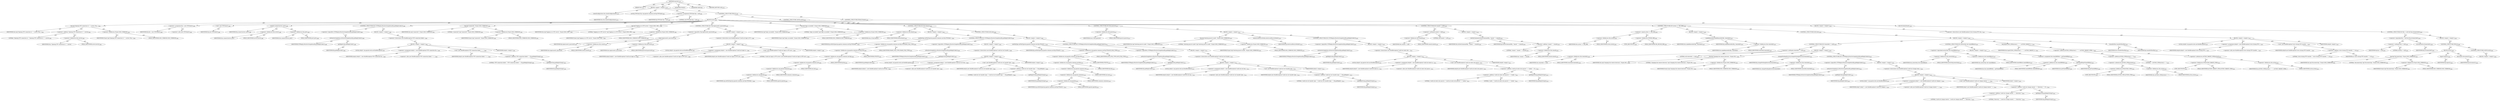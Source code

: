 digraph "execute" {  
"111669149768" [label = <(METHOD,execute)<SUB>1978</SUB>> ]
"115964117053" [label = <(PARAM,this)<SUB>1978</SUB>> ]
"25769804141" [label = <(BLOCK,&lt;empty&gt;,&lt;empty&gt;)<SUB>1978</SUB>> ]
"30064772573" [label = <(checkConfiguration,this.checkConfiguration())<SUB>1979</SUB>> ]
"68719476911" [label = <(IDENTIFIER,this,this.checkConfiguration())<SUB>1979</SUB>> ]
"94489280659" [label = <(LOCAL,FTPClient ftp: org.apache.commons.net.ftp.FTPClient)<SUB>1981</SUB>> ]
"30064772574" [label = <(&lt;operator&gt;.assignment,FTPClient ftp = null)<SUB>1981</SUB>> ]
"68719478009" [label = <(IDENTIFIER,ftp,FTPClient ftp = null)<SUB>1981</SUB>> ]
"90194313461" [label = <(LITERAL,null,FTPClient ftp = null)<SUB>1981</SUB>> ]
"47244640511" [label = <(CONTROL_STRUCTURE,TRY,try)<SUB>1983</SUB>> ]
"25769804142" [label = <(BLOCK,try,try)<SUB>1983</SUB>> ]
"30064772575" [label = <(log,log(&quot;Opening FTP connection to &quot; + server, Proj...)<SUB>1984</SUB>> ]
"68719476912" [label = <(IDENTIFIER,this,log(&quot;Opening FTP connection to &quot; + server, Proj...)<SUB>1984</SUB>> ]
"30064772576" [label = <(&lt;operator&gt;.addition,&quot;Opening FTP connection to &quot; + server)<SUB>1984</SUB>> ]
"90194313462" [label = <(LITERAL,&quot;Opening FTP connection to &quot;,&quot;Opening FTP connection to &quot; + server)<SUB>1984</SUB>> ]
"30064772577" [label = <(&lt;operator&gt;.fieldAccess,this.server)<SUB>1984</SUB>> ]
"68719478010" [label = <(IDENTIFIER,this,&quot;Opening FTP connection to &quot; + server)> ]
"55834575172" [label = <(FIELD_IDENTIFIER,server,server)<SUB>1984</SUB>> ]
"30064772578" [label = <(&lt;operator&gt;.fieldAccess,Project.MSG_VERBOSE)<SUB>1984</SUB>> ]
"68719478011" [label = <(IDENTIFIER,Project,log(&quot;Opening FTP connection to &quot; + server, Proj...)<SUB>1984</SUB>> ]
"55834575173" [label = <(FIELD_IDENTIFIER,MSG_VERBOSE,MSG_VERBOSE)<SUB>1984</SUB>> ]
"30064772579" [label = <(&lt;operator&gt;.assignment,ftp = new FTPClient())<SUB>1986</SUB>> ]
"68719478012" [label = <(IDENTIFIER,ftp,ftp = new FTPClient())<SUB>1986</SUB>> ]
"30064772580" [label = <(&lt;operator&gt;.alloc,new FTPClient())<SUB>1986</SUB>> ]
"30064772581" [label = <(&lt;init&gt;,new FTPClient())<SUB>1986</SUB>> ]
"68719478013" [label = <(IDENTIFIER,ftp,new FTPClient())<SUB>1986</SUB>> ]
"30064772582" [label = <(connect,connect(server, port))<SUB>1988</SUB>> ]
"68719478014" [label = <(IDENTIFIER,ftp,connect(server, port))<SUB>1988</SUB>> ]
"30064772583" [label = <(&lt;operator&gt;.fieldAccess,this.server)<SUB>1988</SUB>> ]
"68719478015" [label = <(IDENTIFIER,this,connect(server, port))> ]
"55834575174" [label = <(FIELD_IDENTIFIER,server,server)<SUB>1988</SUB>> ]
"30064772584" [label = <(&lt;operator&gt;.fieldAccess,this.port)<SUB>1988</SUB>> ]
"68719478016" [label = <(IDENTIFIER,this,connect(server, port))> ]
"55834575175" [label = <(FIELD_IDENTIFIER,port,port)<SUB>1988</SUB>> ]
"47244640512" [label = <(CONTROL_STRUCTURE,IF,if (!FTPReply.isPositiveCompletion(ftp.getReplyCode())))<SUB>1989</SUB>> ]
"30064772585" [label = <(&lt;operator&gt;.logicalNot,!FTPReply.isPositiveCompletion(ftp.getReplyCode()))<SUB>1989</SUB>> ]
"30064772586" [label = <(isPositiveCompletion,isPositiveCompletion(ftp.getReplyCode()))<SUB>1989</SUB>> ]
"68719478017" [label = <(IDENTIFIER,FTPReply,isPositiveCompletion(ftp.getReplyCode()))<SUB>1989</SUB>> ]
"30064772587" [label = <(getReplyCode,getReplyCode())<SUB>1989</SUB>> ]
"68719478018" [label = <(IDENTIFIER,ftp,getReplyCode())<SUB>1989</SUB>> ]
"25769804143" [label = <(BLOCK,&lt;empty&gt;,&lt;empty&gt;)<SUB>1989</SUB>> ]
"30064772588" [label = <(&lt;operator&gt;.throw,throw new BuildException(&quot;FTP connection failed...)<SUB>1990</SUB>> ]
"25769804144" [label = <(BLOCK,&lt;empty&gt;,&lt;empty&gt;)<SUB>1990</SUB>> ]
"94489280660" [label = <(LOCAL,$obj42: org.apache.tools.ant.BuildException)<SUB>1990</SUB>> ]
"30064772589" [label = <(&lt;operator&gt;.assignment,$obj42 = new BuildException(&quot;FTP connection fai...)<SUB>1990</SUB>> ]
"68719478019" [label = <(IDENTIFIER,$obj42,$obj42 = new BuildException(&quot;FTP connection fai...)<SUB>1990</SUB>> ]
"30064772590" [label = <(&lt;operator&gt;.alloc,new BuildException(&quot;FTP connection failed: &quot; + ...)<SUB>1990</SUB>> ]
"30064772591" [label = <(&lt;init&gt;,new BuildException(&quot;FTP connection failed: &quot; + ...)<SUB>1990</SUB>> ]
"68719478020" [label = <(IDENTIFIER,$obj42,new BuildException(&quot;FTP connection failed: &quot; + ...)<SUB>1990</SUB>> ]
"30064772592" [label = <(&lt;operator&gt;.addition,&quot;FTP connection failed: &quot; + ftp.getReplyString())<SUB>1990</SUB>> ]
"90194313463" [label = <(LITERAL,&quot;FTP connection failed: &quot;,&quot;FTP connection failed: &quot; + ftp.getReplyString())<SUB>1990</SUB>> ]
"30064772593" [label = <(getReplyString,getReplyString())<SUB>1991</SUB>> ]
"68719478021" [label = <(IDENTIFIER,ftp,getReplyString())<SUB>1991</SUB>> ]
"68719478022" [label = <(IDENTIFIER,$obj42,&lt;empty&gt;)<SUB>1990</SUB>> ]
"30064772594" [label = <(log,log(&quot;connected&quot;, Project.MSG_VERBOSE))<SUB>1994</SUB>> ]
"68719476913" [label = <(IDENTIFIER,this,log(&quot;connected&quot;, Project.MSG_VERBOSE))<SUB>1994</SUB>> ]
"90194313464" [label = <(LITERAL,&quot;connected&quot;,log(&quot;connected&quot;, Project.MSG_VERBOSE))<SUB>1994</SUB>> ]
"30064772595" [label = <(&lt;operator&gt;.fieldAccess,Project.MSG_VERBOSE)<SUB>1994</SUB>> ]
"68719478023" [label = <(IDENTIFIER,Project,log(&quot;connected&quot;, Project.MSG_VERBOSE))<SUB>1994</SUB>> ]
"55834575176" [label = <(FIELD_IDENTIFIER,MSG_VERBOSE,MSG_VERBOSE)<SUB>1994</SUB>> ]
"30064772596" [label = <(log,log(&quot;logging in to FTP server&quot;, Project.MSG_VER...)<SUB>1995</SUB>> ]
"68719476914" [label = <(IDENTIFIER,this,log(&quot;logging in to FTP server&quot;, Project.MSG_VER...)<SUB>1995</SUB>> ]
"90194313465" [label = <(LITERAL,&quot;logging in to FTP server&quot;,log(&quot;logging in to FTP server&quot;, Project.MSG_VER...)<SUB>1995</SUB>> ]
"30064772597" [label = <(&lt;operator&gt;.fieldAccess,Project.MSG_VERBOSE)<SUB>1995</SUB>> ]
"68719478024" [label = <(IDENTIFIER,Project,log(&quot;logging in to FTP server&quot;, Project.MSG_VER...)<SUB>1995</SUB>> ]
"55834575177" [label = <(FIELD_IDENTIFIER,MSG_VERBOSE,MSG_VERBOSE)<SUB>1995</SUB>> ]
"47244640513" [label = <(CONTROL_STRUCTURE,IF,if (!ftp.login(userid, password)))<SUB>1997</SUB>> ]
"30064772598" [label = <(&lt;operator&gt;.logicalNot,!ftp.login(userid, password))<SUB>1997</SUB>> ]
"30064772599" [label = <(login,login(userid, password))<SUB>1997</SUB>> ]
"68719478025" [label = <(IDENTIFIER,ftp,login(userid, password))<SUB>1997</SUB>> ]
"30064772600" [label = <(&lt;operator&gt;.fieldAccess,this.userid)<SUB>1997</SUB>> ]
"68719478026" [label = <(IDENTIFIER,this,login(userid, password))> ]
"55834575178" [label = <(FIELD_IDENTIFIER,userid,userid)<SUB>1997</SUB>> ]
"30064772601" [label = <(&lt;operator&gt;.fieldAccess,this.password)<SUB>1997</SUB>> ]
"68719478027" [label = <(IDENTIFIER,this,login(userid, password))> ]
"55834575179" [label = <(FIELD_IDENTIFIER,password,password)<SUB>1997</SUB>> ]
"25769804145" [label = <(BLOCK,&lt;empty&gt;,&lt;empty&gt;)<SUB>1997</SUB>> ]
"30064772602" [label = <(&lt;operator&gt;.throw,throw new BuildException(&quot;Could not login to FT...)<SUB>1998</SUB>> ]
"25769804146" [label = <(BLOCK,&lt;empty&gt;,&lt;empty&gt;)<SUB>1998</SUB>> ]
"94489280661" [label = <(LOCAL,$obj43: org.apache.tools.ant.BuildException)<SUB>1998</SUB>> ]
"30064772603" [label = <(&lt;operator&gt;.assignment,$obj43 = new BuildException(&quot;Could not login to...)<SUB>1998</SUB>> ]
"68719478028" [label = <(IDENTIFIER,$obj43,$obj43 = new BuildException(&quot;Could not login to...)<SUB>1998</SUB>> ]
"30064772604" [label = <(&lt;operator&gt;.alloc,new BuildException(&quot;Could not login to FTP serv...)<SUB>1998</SUB>> ]
"30064772605" [label = <(&lt;init&gt;,new BuildException(&quot;Could not login to FTP serv...)<SUB>1998</SUB>> ]
"68719478029" [label = <(IDENTIFIER,$obj43,new BuildException(&quot;Could not login to FTP serv...)<SUB>1998</SUB>> ]
"90194313466" [label = <(LITERAL,&quot;Could not login to FTP server&quot;,new BuildException(&quot;Could not login to FTP serv...)<SUB>1998</SUB>> ]
"68719478030" [label = <(IDENTIFIER,$obj43,&lt;empty&gt;)<SUB>1998</SUB>> ]
"30064772606" [label = <(log,log(&quot;login succeeded&quot;, Project.MSG_VERBOSE))<SUB>2001</SUB>> ]
"68719476915" [label = <(IDENTIFIER,this,log(&quot;login succeeded&quot;, Project.MSG_VERBOSE))<SUB>2001</SUB>> ]
"90194313467" [label = <(LITERAL,&quot;login succeeded&quot;,log(&quot;login succeeded&quot;, Project.MSG_VERBOSE))<SUB>2001</SUB>> ]
"30064772607" [label = <(&lt;operator&gt;.fieldAccess,Project.MSG_VERBOSE)<SUB>2001</SUB>> ]
"68719478031" [label = <(IDENTIFIER,Project,log(&quot;login succeeded&quot;, Project.MSG_VERBOSE))<SUB>2001</SUB>> ]
"55834575180" [label = <(FIELD_IDENTIFIER,MSG_VERBOSE,MSG_VERBOSE)<SUB>2001</SUB>> ]
"47244640514" [label = <(CONTROL_STRUCTURE,IF,if (this.binary))<SUB>2003</SUB>> ]
"30064772608" [label = <(&lt;operator&gt;.fieldAccess,this.binary)<SUB>2003</SUB>> ]
"68719478032" [label = <(IDENTIFIER,this,if (this.binary))> ]
"55834575181" [label = <(FIELD_IDENTIFIER,binary,binary)<SUB>2003</SUB>> ]
"25769804147" [label = <(BLOCK,&lt;empty&gt;,&lt;empty&gt;)<SUB>2003</SUB>> ]
"30064772609" [label = <(setFileType,setFileType(org.apache.commons.net.ftp.FTP.IMAG...)<SUB>2004</SUB>> ]
"68719478033" [label = <(IDENTIFIER,ftp,setFileType(org.apache.commons.net.ftp.FTP.IMAG...)<SUB>2004</SUB>> ]
"30064772610" [label = <(&lt;operator&gt;.fieldAccess,org.apache.commons.net.ftp.FTP.IMAGE_FILE_TYPE)<SUB>2004</SUB>> ]
"30064772611" [label = <(&lt;operator&gt;.fieldAccess,org.apache.commons.net.ftp.FTP)<SUB>2004</SUB>> ]
"30064772612" [label = <(&lt;operator&gt;.fieldAccess,org.apache.commons.net.ftp)<SUB>2004</SUB>> ]
"30064772613" [label = <(&lt;operator&gt;.fieldAccess,org.apache.commons.net)<SUB>2004</SUB>> ]
"30064772614" [label = <(&lt;operator&gt;.fieldAccess,org.apache.commons)<SUB>2004</SUB>> ]
"30064772615" [label = <(&lt;operator&gt;.fieldAccess,org.apache)<SUB>2004</SUB>> ]
"68719478034" [label = <(IDENTIFIER,org,setFileType(org.apache.commons.net.ftp.FTP.IMAG...)<SUB>2004</SUB>> ]
"55834575182" [label = <(FIELD_IDENTIFIER,apache,apache)<SUB>2004</SUB>> ]
"55834575183" [label = <(FIELD_IDENTIFIER,commons,commons)<SUB>2004</SUB>> ]
"55834575184" [label = <(FIELD_IDENTIFIER,net,net)<SUB>2004</SUB>> ]
"55834575185" [label = <(FIELD_IDENTIFIER,ftp,ftp)<SUB>2004</SUB>> ]
"55834575186" [label = <(FIELD_IDENTIFIER,FTP,FTP)<SUB>2004</SUB>> ]
"55834575187" [label = <(FIELD_IDENTIFIER,IMAGE_FILE_TYPE,IMAGE_FILE_TYPE)<SUB>2004</SUB>> ]
"47244640515" [label = <(CONTROL_STRUCTURE,IF,if (!FTPReply.isPositiveCompletion(ftp.getReplyCode())))<SUB>2005</SUB>> ]
"30064772616" [label = <(&lt;operator&gt;.logicalNot,!FTPReply.isPositiveCompletion(ftp.getReplyCode()))<SUB>2005</SUB>> ]
"30064772617" [label = <(isPositiveCompletion,isPositiveCompletion(ftp.getReplyCode()))<SUB>2005</SUB>> ]
"68719478035" [label = <(IDENTIFIER,FTPReply,isPositiveCompletion(ftp.getReplyCode()))<SUB>2005</SUB>> ]
"30064772618" [label = <(getReplyCode,getReplyCode())<SUB>2005</SUB>> ]
"68719478036" [label = <(IDENTIFIER,ftp,getReplyCode())<SUB>2005</SUB>> ]
"25769804148" [label = <(BLOCK,&lt;empty&gt;,&lt;empty&gt;)<SUB>2005</SUB>> ]
"30064772619" [label = <(&lt;operator&gt;.throw,throw new BuildException(&quot;could not set transfe...)<SUB>2006</SUB>> ]
"25769804149" [label = <(BLOCK,&lt;empty&gt;,&lt;empty&gt;)<SUB>2006</SUB>> ]
"94489280662" [label = <(LOCAL,$obj44: org.apache.tools.ant.BuildException)<SUB>2006</SUB>> ]
"30064772620" [label = <(&lt;operator&gt;.assignment,$obj44 = new BuildException(&quot;could not set tran...)<SUB>2006</SUB>> ]
"68719478037" [label = <(IDENTIFIER,$obj44,$obj44 = new BuildException(&quot;could not set tran...)<SUB>2006</SUB>> ]
"30064772621" [label = <(&lt;operator&gt;.alloc,new BuildException(&quot;could not set transfer type...)<SUB>2006</SUB>> ]
"30064772622" [label = <(&lt;init&gt;,new BuildException(&quot;could not set transfer type...)<SUB>2006</SUB>> ]
"68719478038" [label = <(IDENTIFIER,$obj44,new BuildException(&quot;could not set transfer type...)<SUB>2006</SUB>> ]
"30064772623" [label = <(&lt;operator&gt;.addition,&quot;could not set transfer type: &quot; + ftp.getReplyS...)<SUB>2006</SUB>> ]
"90194313468" [label = <(LITERAL,&quot;could not set transfer type: &quot;,&quot;could not set transfer type: &quot; + ftp.getReplyS...)<SUB>2006</SUB>> ]
"30064772624" [label = <(getReplyString,getReplyString())<SUB>2007</SUB>> ]
"68719478039" [label = <(IDENTIFIER,ftp,getReplyString())<SUB>2007</SUB>> ]
"68719478040" [label = <(IDENTIFIER,$obj44,&lt;empty&gt;)<SUB>2006</SUB>> ]
"47244640516" [label = <(CONTROL_STRUCTURE,ELSE,else)<SUB>2009</SUB>> ]
"25769804150" [label = <(BLOCK,&lt;empty&gt;,&lt;empty&gt;)<SUB>2009</SUB>> ]
"30064772625" [label = <(setFileType,setFileType(org.apache.commons.net.ftp.FTP.ASCI...)<SUB>2010</SUB>> ]
"68719478041" [label = <(IDENTIFIER,ftp,setFileType(org.apache.commons.net.ftp.FTP.ASCI...)<SUB>2010</SUB>> ]
"30064772626" [label = <(&lt;operator&gt;.fieldAccess,org.apache.commons.net.ftp.FTP.ASCII_FILE_TYPE)<SUB>2010</SUB>> ]
"30064772627" [label = <(&lt;operator&gt;.fieldAccess,org.apache.commons.net.ftp.FTP)<SUB>2010</SUB>> ]
"30064772628" [label = <(&lt;operator&gt;.fieldAccess,org.apache.commons.net.ftp)<SUB>2010</SUB>> ]
"30064772629" [label = <(&lt;operator&gt;.fieldAccess,org.apache.commons.net)<SUB>2010</SUB>> ]
"30064772630" [label = <(&lt;operator&gt;.fieldAccess,org.apache.commons)<SUB>2010</SUB>> ]
"30064772631" [label = <(&lt;operator&gt;.fieldAccess,org.apache)<SUB>2010</SUB>> ]
"68719478042" [label = <(IDENTIFIER,org,setFileType(org.apache.commons.net.ftp.FTP.ASCI...)<SUB>2010</SUB>> ]
"55834575188" [label = <(FIELD_IDENTIFIER,apache,apache)<SUB>2010</SUB>> ]
"55834575189" [label = <(FIELD_IDENTIFIER,commons,commons)<SUB>2010</SUB>> ]
"55834575190" [label = <(FIELD_IDENTIFIER,net,net)<SUB>2010</SUB>> ]
"55834575191" [label = <(FIELD_IDENTIFIER,ftp,ftp)<SUB>2010</SUB>> ]
"55834575192" [label = <(FIELD_IDENTIFIER,FTP,FTP)<SUB>2010</SUB>> ]
"55834575193" [label = <(FIELD_IDENTIFIER,ASCII_FILE_TYPE,ASCII_FILE_TYPE)<SUB>2010</SUB>> ]
"47244640517" [label = <(CONTROL_STRUCTURE,IF,if (!FTPReply.isPositiveCompletion(ftp.getReplyCode())))<SUB>2011</SUB>> ]
"30064772632" [label = <(&lt;operator&gt;.logicalNot,!FTPReply.isPositiveCompletion(ftp.getReplyCode()))<SUB>2011</SUB>> ]
"30064772633" [label = <(isPositiveCompletion,isPositiveCompletion(ftp.getReplyCode()))<SUB>2011</SUB>> ]
"68719478043" [label = <(IDENTIFIER,FTPReply,isPositiveCompletion(ftp.getReplyCode()))<SUB>2011</SUB>> ]
"30064772634" [label = <(getReplyCode,getReplyCode())<SUB>2011</SUB>> ]
"68719478044" [label = <(IDENTIFIER,ftp,getReplyCode())<SUB>2011</SUB>> ]
"25769804151" [label = <(BLOCK,&lt;empty&gt;,&lt;empty&gt;)<SUB>2011</SUB>> ]
"30064772635" [label = <(&lt;operator&gt;.throw,throw new BuildException(&quot;could not set transfe...)<SUB>2012</SUB>> ]
"25769804152" [label = <(BLOCK,&lt;empty&gt;,&lt;empty&gt;)<SUB>2012</SUB>> ]
"94489280663" [label = <(LOCAL,$obj45: org.apache.tools.ant.BuildException)<SUB>2012</SUB>> ]
"30064772636" [label = <(&lt;operator&gt;.assignment,$obj45 = new BuildException(&quot;could not set tran...)<SUB>2012</SUB>> ]
"68719478045" [label = <(IDENTIFIER,$obj45,$obj45 = new BuildException(&quot;could not set tran...)<SUB>2012</SUB>> ]
"30064772637" [label = <(&lt;operator&gt;.alloc,new BuildException(&quot;could not set transfer type...)<SUB>2012</SUB>> ]
"30064772638" [label = <(&lt;init&gt;,new BuildException(&quot;could not set transfer type...)<SUB>2012</SUB>> ]
"68719478046" [label = <(IDENTIFIER,$obj45,new BuildException(&quot;could not set transfer type...)<SUB>2012</SUB>> ]
"30064772639" [label = <(&lt;operator&gt;.addition,&quot;could not set transfer type: &quot; + ftp.getReplyS...)<SUB>2012</SUB>> ]
"90194313469" [label = <(LITERAL,&quot;could not set transfer type: &quot;,&quot;could not set transfer type: &quot; + ftp.getReplyS...)<SUB>2012</SUB>> ]
"30064772640" [label = <(getReplyString,getReplyString())<SUB>2013</SUB>> ]
"68719478047" [label = <(IDENTIFIER,ftp,getReplyString())<SUB>2013</SUB>> ]
"68719478048" [label = <(IDENTIFIER,$obj45,&lt;empty&gt;)<SUB>2012</SUB>> ]
"47244640518" [label = <(CONTROL_STRUCTURE,IF,if (this.passive))<SUB>2017</SUB>> ]
"30064772641" [label = <(&lt;operator&gt;.fieldAccess,this.passive)<SUB>2017</SUB>> ]
"68719478049" [label = <(IDENTIFIER,this,if (this.passive))> ]
"55834575194" [label = <(FIELD_IDENTIFIER,passive,passive)<SUB>2017</SUB>> ]
"25769804153" [label = <(BLOCK,&lt;empty&gt;,&lt;empty&gt;)<SUB>2017</SUB>> ]
"30064772642" [label = <(log,log(&quot;entering passive mode&quot;, Project.MSG_VERBOSE))<SUB>2018</SUB>> ]
"68719476916" [label = <(IDENTIFIER,this,log(&quot;entering passive mode&quot;, Project.MSG_VERBOSE))<SUB>2018</SUB>> ]
"90194313470" [label = <(LITERAL,&quot;entering passive mode&quot;,log(&quot;entering passive mode&quot;, Project.MSG_VERBOSE))<SUB>2018</SUB>> ]
"30064772643" [label = <(&lt;operator&gt;.fieldAccess,Project.MSG_VERBOSE)<SUB>2018</SUB>> ]
"68719478050" [label = <(IDENTIFIER,Project,log(&quot;entering passive mode&quot;, Project.MSG_VERBOSE))<SUB>2018</SUB>> ]
"55834575195" [label = <(FIELD_IDENTIFIER,MSG_VERBOSE,MSG_VERBOSE)<SUB>2018</SUB>> ]
"30064772644" [label = <(enterLocalPassiveMode,enterLocalPassiveMode())<SUB>2019</SUB>> ]
"68719478051" [label = <(IDENTIFIER,ftp,enterLocalPassiveMode())<SUB>2019</SUB>> ]
"47244640519" [label = <(CONTROL_STRUCTURE,IF,if (!FTPReply.isPositiveCompletion(ftp.getReplyCode())))<SUB>2020</SUB>> ]
"30064772645" [label = <(&lt;operator&gt;.logicalNot,!FTPReply.isPositiveCompletion(ftp.getReplyCode()))<SUB>2020</SUB>> ]
"30064772646" [label = <(isPositiveCompletion,isPositiveCompletion(ftp.getReplyCode()))<SUB>2020</SUB>> ]
"68719478052" [label = <(IDENTIFIER,FTPReply,isPositiveCompletion(ftp.getReplyCode()))<SUB>2020</SUB>> ]
"30064772647" [label = <(getReplyCode,getReplyCode())<SUB>2020</SUB>> ]
"68719478053" [label = <(IDENTIFIER,ftp,getReplyCode())<SUB>2020</SUB>> ]
"25769804154" [label = <(BLOCK,&lt;empty&gt;,&lt;empty&gt;)<SUB>2020</SUB>> ]
"30064772648" [label = <(&lt;operator&gt;.throw,throw new BuildException(&quot;could not enter into ...)<SUB>2021</SUB>> ]
"25769804155" [label = <(BLOCK,&lt;empty&gt;,&lt;empty&gt;)<SUB>2021</SUB>> ]
"94489280664" [label = <(LOCAL,$obj46: org.apache.tools.ant.BuildException)<SUB>2021</SUB>> ]
"30064772649" [label = <(&lt;operator&gt;.assignment,$obj46 = new BuildException(&quot;could not enter in...)<SUB>2021</SUB>> ]
"68719478054" [label = <(IDENTIFIER,$obj46,$obj46 = new BuildException(&quot;could not enter in...)<SUB>2021</SUB>> ]
"30064772650" [label = <(&lt;operator&gt;.alloc,new BuildException(&quot;could not enter into passiv...)<SUB>2021</SUB>> ]
"30064772651" [label = <(&lt;init&gt;,new BuildException(&quot;could not enter into passiv...)<SUB>2021</SUB>> ]
"68719478055" [label = <(IDENTIFIER,$obj46,new BuildException(&quot;could not enter into passiv...)<SUB>2021</SUB>> ]
"30064772652" [label = <(&lt;operator&gt;.addition,&quot;could not enter into passive &quot; + &quot;mode: &quot; + ft...)<SUB>2021</SUB>> ]
"30064772653" [label = <(&lt;operator&gt;.addition,&quot;could not enter into passive &quot; + &quot;mode: &quot;)<SUB>2021</SUB>> ]
"90194313471" [label = <(LITERAL,&quot;could not enter into passive &quot;,&quot;could not enter into passive &quot; + &quot;mode: &quot;)<SUB>2021</SUB>> ]
"90194313472" [label = <(LITERAL,&quot;mode: &quot;,&quot;could not enter into passive &quot; + &quot;mode: &quot;)<SUB>2022</SUB>> ]
"30064772654" [label = <(getReplyString,getReplyString())<SUB>2022</SUB>> ]
"68719478056" [label = <(IDENTIFIER,ftp,getReplyString())<SUB>2022</SUB>> ]
"68719478057" [label = <(IDENTIFIER,$obj46,&lt;empty&gt;)<SUB>2021</SUB>> ]
"47244640520" [label = <(CONTROL_STRUCTURE,IF,if (umask != null))<SUB>2029</SUB>> ]
"30064772655" [label = <(&lt;operator&gt;.notEquals,umask != null)<SUB>2029</SUB>> ]
"30064772656" [label = <(&lt;operator&gt;.fieldAccess,this.umask)<SUB>2029</SUB>> ]
"68719478058" [label = <(IDENTIFIER,this,umask != null)> ]
"55834575196" [label = <(FIELD_IDENTIFIER,umask,umask)<SUB>2029</SUB>> ]
"90194313473" [label = <(LITERAL,null,umask != null)<SUB>2029</SUB>> ]
"25769804156" [label = <(BLOCK,&lt;empty&gt;,&lt;empty&gt;)<SUB>2029</SUB>> ]
"30064772657" [label = <(doSiteCommand,doSiteCommand(ftp, &quot;umask &quot; + umask))<SUB>2030</SUB>> ]
"68719476917" [label = <(IDENTIFIER,this,doSiteCommand(ftp, &quot;umask &quot; + umask))<SUB>2030</SUB>> ]
"68719478059" [label = <(IDENTIFIER,ftp,doSiteCommand(ftp, &quot;umask &quot; + umask))<SUB>2030</SUB>> ]
"30064772658" [label = <(&lt;operator&gt;.addition,&quot;umask &quot; + umask)<SUB>2030</SUB>> ]
"90194313474" [label = <(LITERAL,&quot;umask &quot;,&quot;umask &quot; + umask)<SUB>2030</SUB>> ]
"30064772659" [label = <(&lt;operator&gt;.fieldAccess,this.umask)<SUB>2030</SUB>> ]
"68719478060" [label = <(IDENTIFIER,this,&quot;umask &quot; + umask)> ]
"55834575197" [label = <(FIELD_IDENTIFIER,umask,umask)<SUB>2030</SUB>> ]
"47244640521" [label = <(CONTROL_STRUCTURE,IF,if (action == MK_DIR))<SUB>2036</SUB>> ]
"30064772660" [label = <(&lt;operator&gt;.equals,action == MK_DIR)<SUB>2036</SUB>> ]
"30064772661" [label = <(&lt;operator&gt;.fieldAccess,this.action)<SUB>2036</SUB>> ]
"68719478061" [label = <(IDENTIFIER,this,action == MK_DIR)> ]
"55834575198" [label = <(FIELD_IDENTIFIER,action,action)<SUB>2036</SUB>> ]
"30064772662" [label = <(&lt;operator&gt;.fieldAccess,FTP.MK_DIR)<SUB>2036</SUB>> ]
"180388626466" [label = <(TYPE_REF,FTP,FTP)<SUB>2036</SUB>> ]
"55834575199" [label = <(FIELD_IDENTIFIER,MK_DIR,MK_DIR)<SUB>2036</SUB>> ]
"25769804157" [label = <(BLOCK,&lt;empty&gt;,&lt;empty&gt;)<SUB>2036</SUB>> ]
"30064772663" [label = <(makeRemoteDir,makeRemoteDir(ftp, remotedir))<SUB>2037</SUB>> ]
"68719476918" [label = <(IDENTIFIER,this,makeRemoteDir(ftp, remotedir))<SUB>2037</SUB>> ]
"68719478062" [label = <(IDENTIFIER,ftp,makeRemoteDir(ftp, remotedir))<SUB>2037</SUB>> ]
"30064772664" [label = <(&lt;operator&gt;.fieldAccess,this.remotedir)<SUB>2037</SUB>> ]
"68719478063" [label = <(IDENTIFIER,this,makeRemoteDir(ftp, remotedir))> ]
"55834575200" [label = <(FIELD_IDENTIFIER,remotedir,remotedir)<SUB>2037</SUB>> ]
"47244640522" [label = <(CONTROL_STRUCTURE,ELSE,else)<SUB>2038</SUB>> ]
"25769804158" [label = <(BLOCK,&lt;empty&gt;,&lt;empty&gt;)<SUB>2038</SUB>> ]
"47244640523" [label = <(CONTROL_STRUCTURE,IF,if (remotedir != null))<SUB>2039</SUB>> ]
"30064772665" [label = <(&lt;operator&gt;.notEquals,remotedir != null)<SUB>2039</SUB>> ]
"30064772666" [label = <(&lt;operator&gt;.fieldAccess,this.remotedir)<SUB>2039</SUB>> ]
"68719478064" [label = <(IDENTIFIER,this,remotedir != null)> ]
"55834575201" [label = <(FIELD_IDENTIFIER,remotedir,remotedir)<SUB>2039</SUB>> ]
"90194313475" [label = <(LITERAL,null,remotedir != null)<SUB>2039</SUB>> ]
"25769804159" [label = <(BLOCK,&lt;empty&gt;,&lt;empty&gt;)<SUB>2039</SUB>> ]
"30064772667" [label = <(log,log(&quot;changing the remote directory&quot;, Project.MS...)<SUB>2040</SUB>> ]
"68719476919" [label = <(IDENTIFIER,this,log(&quot;changing the remote directory&quot;, Project.MS...)<SUB>2040</SUB>> ]
"90194313476" [label = <(LITERAL,&quot;changing the remote directory&quot;,log(&quot;changing the remote directory&quot;, Project.MS...)<SUB>2040</SUB>> ]
"30064772668" [label = <(&lt;operator&gt;.fieldAccess,Project.MSG_VERBOSE)<SUB>2040</SUB>> ]
"68719478065" [label = <(IDENTIFIER,Project,log(&quot;changing the remote directory&quot;, Project.MS...)<SUB>2040</SUB>> ]
"55834575202" [label = <(FIELD_IDENTIFIER,MSG_VERBOSE,MSG_VERBOSE)<SUB>2040</SUB>> ]
"30064772669" [label = <(changeWorkingDirectory,changeWorkingDirectory(remotedir))<SUB>2041</SUB>> ]
"68719478066" [label = <(IDENTIFIER,ftp,changeWorkingDirectory(remotedir))<SUB>2041</SUB>> ]
"30064772670" [label = <(&lt;operator&gt;.fieldAccess,this.remotedir)<SUB>2041</SUB>> ]
"68719478067" [label = <(IDENTIFIER,this,changeWorkingDirectory(remotedir))> ]
"55834575203" [label = <(FIELD_IDENTIFIER,remotedir,remotedir)<SUB>2041</SUB>> ]
"47244640524" [label = <(CONTROL_STRUCTURE,IF,if (!FTPReply.isPositiveCompletion(ftp.getReplyCode())))<SUB>2042</SUB>> ]
"30064772671" [label = <(&lt;operator&gt;.logicalNot,!FTPReply.isPositiveCompletion(ftp.getReplyCode()))<SUB>2042</SUB>> ]
"30064772672" [label = <(isPositiveCompletion,isPositiveCompletion(ftp.getReplyCode()))<SUB>2042</SUB>> ]
"68719478068" [label = <(IDENTIFIER,FTPReply,isPositiveCompletion(ftp.getReplyCode()))<SUB>2042</SUB>> ]
"30064772673" [label = <(getReplyCode,getReplyCode())<SUB>2042</SUB>> ]
"68719478069" [label = <(IDENTIFIER,ftp,getReplyCode())<SUB>2042</SUB>> ]
"25769804160" [label = <(BLOCK,&lt;empty&gt;,&lt;empty&gt;)<SUB>2042</SUB>> ]
"30064772674" [label = <(&lt;operator&gt;.throw,throw new BuildException(&quot;could not change remo...)<SUB>2043</SUB>> ]
"25769804161" [label = <(BLOCK,&lt;empty&gt;,&lt;empty&gt;)<SUB>2043</SUB>> ]
"94489280665" [label = <(LOCAL,$obj47: org.apache.tools.ant.BuildException)<SUB>2043</SUB>> ]
"30064772675" [label = <(&lt;operator&gt;.assignment,$obj47 = new BuildException(&quot;could not change r...)<SUB>2043</SUB>> ]
"68719478070" [label = <(IDENTIFIER,$obj47,$obj47 = new BuildException(&quot;could not change r...)<SUB>2043</SUB>> ]
"30064772676" [label = <(&lt;operator&gt;.alloc,new BuildException(&quot;could not change remote &quot; +...)<SUB>2043</SUB>> ]
"30064772677" [label = <(&lt;init&gt;,new BuildException(&quot;could not change remote &quot; +...)<SUB>2043</SUB>> ]
"68719478071" [label = <(IDENTIFIER,$obj47,new BuildException(&quot;could not change remote &quot; +...)<SUB>2043</SUB>> ]
"30064772678" [label = <(&lt;operator&gt;.addition,&quot;could not change remote &quot; + &quot;directory: &quot; + ft...)<SUB>2043</SUB>> ]
"30064772679" [label = <(&lt;operator&gt;.addition,&quot;could not change remote &quot; + &quot;directory: &quot;)<SUB>2043</SUB>> ]
"90194313477" [label = <(LITERAL,&quot;could not change remote &quot;,&quot;could not change remote &quot; + &quot;directory: &quot;)<SUB>2043</SUB>> ]
"90194313478" [label = <(LITERAL,&quot;directory: &quot;,&quot;could not change remote &quot; + &quot;directory: &quot;)<SUB>2044</SUB>> ]
"30064772680" [label = <(getReplyString,getReplyString())<SUB>2044</SUB>> ]
"68719478072" [label = <(IDENTIFIER,ftp,getReplyString())<SUB>2044</SUB>> ]
"68719478073" [label = <(IDENTIFIER,$obj47,&lt;empty&gt;)<SUB>2043</SUB>> ]
"47244640525" [label = <(CONTROL_STRUCTURE,IF,if (newerOnly &amp;&amp; timeDiffAuto))<SUB>2047</SUB>> ]
"30064772681" [label = <(&lt;operator&gt;.logicalAnd,newerOnly &amp;&amp; timeDiffAuto)<SUB>2047</SUB>> ]
"30064772682" [label = <(&lt;operator&gt;.fieldAccess,this.newerOnly)<SUB>2047</SUB>> ]
"68719478074" [label = <(IDENTIFIER,this,newerOnly &amp;&amp; timeDiffAuto)> ]
"55834575204" [label = <(FIELD_IDENTIFIER,newerOnly,newerOnly)<SUB>2047</SUB>> ]
"30064772683" [label = <(&lt;operator&gt;.fieldAccess,this.timeDiffAuto)<SUB>2047</SUB>> ]
"68719478075" [label = <(IDENTIFIER,this,newerOnly &amp;&amp; timeDiffAuto)> ]
"55834575205" [label = <(FIELD_IDENTIFIER,timeDiffAuto,timeDiffAuto)<SUB>2047</SUB>> ]
"25769804162" [label = <(BLOCK,&lt;empty&gt;,&lt;empty&gt;)<SUB>2047</SUB>> ]
"30064772684" [label = <(&lt;operator&gt;.assignment,this.timeDiffMillis = getTimeDiff(ftp))<SUB>2050</SUB>> ]
"30064772685" [label = <(&lt;operator&gt;.fieldAccess,this.timeDiffMillis)<SUB>2050</SUB>> ]
"68719478076" [label = <(IDENTIFIER,this,this.timeDiffMillis = getTimeDiff(ftp))> ]
"55834575206" [label = <(FIELD_IDENTIFIER,timeDiffMillis,timeDiffMillis)<SUB>2050</SUB>> ]
"30064772686" [label = <(getTimeDiff,getTimeDiff(ftp))<SUB>2050</SUB>> ]
"68719476920" [label = <(IDENTIFIER,this,getTimeDiff(ftp))<SUB>2050</SUB>> ]
"68719478077" [label = <(IDENTIFIER,ftp,getTimeDiff(ftp))<SUB>2050</SUB>> ]
"30064772687" [label = <(log,log(ACTION_STRS[action] + &quot; &quot; + ACTION_TARGET_S...)<SUB>2052</SUB>> ]
"68719476921" [label = <(IDENTIFIER,this,log(ACTION_STRS[action] + &quot; &quot; + ACTION_TARGET_S...)<SUB>2052</SUB>> ]
"30064772688" [label = <(&lt;operator&gt;.addition,ACTION_STRS[action] + &quot; &quot; + ACTION_TARGET_STRS[...)<SUB>2052</SUB>> ]
"30064772689" [label = <(&lt;operator&gt;.addition,ACTION_STRS[action] + &quot; &quot;)<SUB>2052</SUB>> ]
"30064772690" [label = <(&lt;operator&gt;.indexAccess,ACTION_STRS[action])<SUB>2052</SUB>> ]
"30064772691" [label = <(&lt;operator&gt;.fieldAccess,FTP.ACTION_STRS)<SUB>2052</SUB>> ]
"180388626467" [label = <(TYPE_REF,FTP,FTP)<SUB>2052</SUB>> ]
"55834575207" [label = <(FIELD_IDENTIFIER,ACTION_STRS,ACTION_STRS)<SUB>2052</SUB>> ]
"30064772692" [label = <(&lt;operator&gt;.fieldAccess,this.action)<SUB>2052</SUB>> ]
"68719478078" [label = <(IDENTIFIER,this,ACTION_STRS[action] + &quot; &quot;)> ]
"55834575208" [label = <(FIELD_IDENTIFIER,action,action)<SUB>2052</SUB>> ]
"90194313479" [label = <(LITERAL,&quot; &quot;,ACTION_STRS[action] + &quot; &quot;)<SUB>2052</SUB>> ]
"30064772693" [label = <(&lt;operator&gt;.indexAccess,ACTION_TARGET_STRS[action])<SUB>2052</SUB>> ]
"30064772694" [label = <(&lt;operator&gt;.fieldAccess,FTP.ACTION_TARGET_STRS)<SUB>2052</SUB>> ]
"180388626468" [label = <(TYPE_REF,FTP,FTP)<SUB>2052</SUB>> ]
"55834575209" [label = <(FIELD_IDENTIFIER,ACTION_TARGET_STRS,ACTION_TARGET_STRS)<SUB>2052</SUB>> ]
"30064772695" [label = <(&lt;operator&gt;.fieldAccess,this.action)<SUB>2052</SUB>> ]
"68719478079" [label = <(IDENTIFIER,this,ACTION_STRS[action] + &quot; &quot; + ACTION_TARGET_STRS[...)> ]
"55834575210" [label = <(FIELD_IDENTIFIER,action,action)<SUB>2052</SUB>> ]
"30064772696" [label = <(transferFiles,transferFiles(ftp))<SUB>2053</SUB>> ]
"68719476922" [label = <(IDENTIFIER,this,transferFiles(ftp))<SUB>2053</SUB>> ]
"68719478080" [label = <(IDENTIFIER,ftp,transferFiles(ftp))<SUB>2053</SUB>> ]
"47244640526" [label = <(CONTROL_STRUCTURE,CATCH,catch)<SUB>2056</SUB>> ]
"25769804163" [label = <(BLOCK,&lt;empty&gt;,&lt;empty&gt;)<SUB>2056</SUB>> ]
"30064772697" [label = <(&lt;operator&gt;.throw,throw new BuildException(&quot;error during FTP tran...)<SUB>2057</SUB>> ]
"25769804164" [label = <(BLOCK,&lt;empty&gt;,&lt;empty&gt;)<SUB>2057</SUB>> ]
"94489280666" [label = <(LOCAL,$obj48: org.apache.tools.ant.BuildException)<SUB>2057</SUB>> ]
"30064772698" [label = <(&lt;operator&gt;.assignment,$obj48 = new BuildException(&quot;error during FTP t...)<SUB>2057</SUB>> ]
"68719478081" [label = <(IDENTIFIER,$obj48,$obj48 = new BuildException(&quot;error during FTP t...)<SUB>2057</SUB>> ]
"30064772699" [label = <(&lt;operator&gt;.alloc,new BuildException(&quot;error during FTP transfer: ...)<SUB>2057</SUB>> ]
"30064772700" [label = <(&lt;init&gt;,new BuildException(&quot;error during FTP transfer: ...)<SUB>2057</SUB>> ]
"68719478082" [label = <(IDENTIFIER,$obj48,new BuildException(&quot;error during FTP transfer: ...)<SUB>2057</SUB>> ]
"30064772701" [label = <(&lt;operator&gt;.addition,&quot;error during FTP transfer: &quot; + ex)<SUB>2057</SUB>> ]
"90194313480" [label = <(LITERAL,&quot;error during FTP transfer: &quot;,&quot;error during FTP transfer: &quot; + ex)<SUB>2057</SUB>> ]
"68719478083" [label = <(IDENTIFIER,ex,&quot;error during FTP transfer: &quot; + ex)<SUB>2057</SUB>> ]
"68719478084" [label = <(IDENTIFIER,$obj48,&lt;empty&gt;)<SUB>2057</SUB>> ]
"47244640527" [label = <(CONTROL_STRUCTURE,FINALLY,finally)<SUB>2058</SUB>> ]
"25769804165" [label = <(BLOCK,finally,finally)<SUB>2058</SUB>> ]
"47244640528" [label = <(CONTROL_STRUCTURE,IF,if (ftp != null &amp;&amp; ftp.isConnected()))<SUB>2059</SUB>> ]
"30064772702" [label = <(&lt;operator&gt;.logicalAnd,ftp != null &amp;&amp; ftp.isConnected())<SUB>2059</SUB>> ]
"30064772703" [label = <(&lt;operator&gt;.notEquals,ftp != null)<SUB>2059</SUB>> ]
"68719478085" [label = <(IDENTIFIER,ftp,ftp != null)<SUB>2059</SUB>> ]
"90194313481" [label = <(LITERAL,null,ftp != null)<SUB>2059</SUB>> ]
"30064772704" [label = <(isConnected,isConnected())<SUB>2059</SUB>> ]
"68719478086" [label = <(IDENTIFIER,ftp,isConnected())<SUB>2059</SUB>> ]
"25769804166" [label = <(BLOCK,&lt;empty&gt;,&lt;empty&gt;)<SUB>2059</SUB>> ]
"47244640529" [label = <(CONTROL_STRUCTURE,TRY,try)<SUB>2060</SUB>> ]
"25769804167" [label = <(BLOCK,try,try)<SUB>2060</SUB>> ]
"30064772705" [label = <(log,log(&quot;disconnecting&quot;, Project.MSG_VERBOSE))<SUB>2061</SUB>> ]
"68719476923" [label = <(IDENTIFIER,this,log(&quot;disconnecting&quot;, Project.MSG_VERBOSE))<SUB>2061</SUB>> ]
"90194313482" [label = <(LITERAL,&quot;disconnecting&quot;,log(&quot;disconnecting&quot;, Project.MSG_VERBOSE))<SUB>2061</SUB>> ]
"30064772706" [label = <(&lt;operator&gt;.fieldAccess,Project.MSG_VERBOSE)<SUB>2061</SUB>> ]
"68719478087" [label = <(IDENTIFIER,Project,log(&quot;disconnecting&quot;, Project.MSG_VERBOSE))<SUB>2061</SUB>> ]
"55834575211" [label = <(FIELD_IDENTIFIER,MSG_VERBOSE,MSG_VERBOSE)<SUB>2061</SUB>> ]
"30064772707" [label = <(logout,logout())<SUB>2062</SUB>> ]
"68719478088" [label = <(IDENTIFIER,ftp,logout())<SUB>2062</SUB>> ]
"30064772708" [label = <(disconnect,disconnect())<SUB>2063</SUB>> ]
"68719478089" [label = <(IDENTIFIER,ftp,disconnect())<SUB>2063</SUB>> ]
"47244640530" [label = <(CONTROL_STRUCTURE,CATCH,catch)<SUB>2064</SUB>> ]
"25769804168" [label = <(BLOCK,&lt;empty&gt;,&lt;empty&gt;)<SUB>2064</SUB>> ]
"133143986385" [label = <(MODIFIER,PUBLIC)> ]
"133143986386" [label = <(MODIFIER,VIRTUAL)> ]
"128849018952" [label = <(METHOD_RETURN,void)<SUB>1978</SUB>> ]
  "111669149768" -> "115964117053"  [ label = "AST: "] 
  "111669149768" -> "25769804141"  [ label = "AST: "] 
  "111669149768" -> "133143986385"  [ label = "AST: "] 
  "111669149768" -> "133143986386"  [ label = "AST: "] 
  "111669149768" -> "128849018952"  [ label = "AST: "] 
  "25769804141" -> "30064772573"  [ label = "AST: "] 
  "25769804141" -> "94489280659"  [ label = "AST: "] 
  "25769804141" -> "30064772574"  [ label = "AST: "] 
  "25769804141" -> "47244640511"  [ label = "AST: "] 
  "30064772573" -> "68719476911"  [ label = "AST: "] 
  "30064772574" -> "68719478009"  [ label = "AST: "] 
  "30064772574" -> "90194313461"  [ label = "AST: "] 
  "47244640511" -> "25769804142"  [ label = "AST: "] 
  "47244640511" -> "47244640526"  [ label = "AST: "] 
  "47244640511" -> "47244640527"  [ label = "AST: "] 
  "25769804142" -> "30064772575"  [ label = "AST: "] 
  "25769804142" -> "30064772579"  [ label = "AST: "] 
  "25769804142" -> "30064772581"  [ label = "AST: "] 
  "25769804142" -> "30064772582"  [ label = "AST: "] 
  "25769804142" -> "47244640512"  [ label = "AST: "] 
  "25769804142" -> "30064772594"  [ label = "AST: "] 
  "25769804142" -> "30064772596"  [ label = "AST: "] 
  "25769804142" -> "47244640513"  [ label = "AST: "] 
  "25769804142" -> "30064772606"  [ label = "AST: "] 
  "25769804142" -> "47244640514"  [ label = "AST: "] 
  "25769804142" -> "47244640518"  [ label = "AST: "] 
  "25769804142" -> "47244640520"  [ label = "AST: "] 
  "25769804142" -> "47244640521"  [ label = "AST: "] 
  "30064772575" -> "68719476912"  [ label = "AST: "] 
  "30064772575" -> "30064772576"  [ label = "AST: "] 
  "30064772575" -> "30064772578"  [ label = "AST: "] 
  "30064772576" -> "90194313462"  [ label = "AST: "] 
  "30064772576" -> "30064772577"  [ label = "AST: "] 
  "30064772577" -> "68719478010"  [ label = "AST: "] 
  "30064772577" -> "55834575172"  [ label = "AST: "] 
  "30064772578" -> "68719478011"  [ label = "AST: "] 
  "30064772578" -> "55834575173"  [ label = "AST: "] 
  "30064772579" -> "68719478012"  [ label = "AST: "] 
  "30064772579" -> "30064772580"  [ label = "AST: "] 
  "30064772581" -> "68719478013"  [ label = "AST: "] 
  "30064772582" -> "68719478014"  [ label = "AST: "] 
  "30064772582" -> "30064772583"  [ label = "AST: "] 
  "30064772582" -> "30064772584"  [ label = "AST: "] 
  "30064772583" -> "68719478015"  [ label = "AST: "] 
  "30064772583" -> "55834575174"  [ label = "AST: "] 
  "30064772584" -> "68719478016"  [ label = "AST: "] 
  "30064772584" -> "55834575175"  [ label = "AST: "] 
  "47244640512" -> "30064772585"  [ label = "AST: "] 
  "47244640512" -> "25769804143"  [ label = "AST: "] 
  "30064772585" -> "30064772586"  [ label = "AST: "] 
  "30064772586" -> "68719478017"  [ label = "AST: "] 
  "30064772586" -> "30064772587"  [ label = "AST: "] 
  "30064772587" -> "68719478018"  [ label = "AST: "] 
  "25769804143" -> "30064772588"  [ label = "AST: "] 
  "30064772588" -> "25769804144"  [ label = "AST: "] 
  "25769804144" -> "94489280660"  [ label = "AST: "] 
  "25769804144" -> "30064772589"  [ label = "AST: "] 
  "25769804144" -> "30064772591"  [ label = "AST: "] 
  "25769804144" -> "68719478022"  [ label = "AST: "] 
  "30064772589" -> "68719478019"  [ label = "AST: "] 
  "30064772589" -> "30064772590"  [ label = "AST: "] 
  "30064772591" -> "68719478020"  [ label = "AST: "] 
  "30064772591" -> "30064772592"  [ label = "AST: "] 
  "30064772592" -> "90194313463"  [ label = "AST: "] 
  "30064772592" -> "30064772593"  [ label = "AST: "] 
  "30064772593" -> "68719478021"  [ label = "AST: "] 
  "30064772594" -> "68719476913"  [ label = "AST: "] 
  "30064772594" -> "90194313464"  [ label = "AST: "] 
  "30064772594" -> "30064772595"  [ label = "AST: "] 
  "30064772595" -> "68719478023"  [ label = "AST: "] 
  "30064772595" -> "55834575176"  [ label = "AST: "] 
  "30064772596" -> "68719476914"  [ label = "AST: "] 
  "30064772596" -> "90194313465"  [ label = "AST: "] 
  "30064772596" -> "30064772597"  [ label = "AST: "] 
  "30064772597" -> "68719478024"  [ label = "AST: "] 
  "30064772597" -> "55834575177"  [ label = "AST: "] 
  "47244640513" -> "30064772598"  [ label = "AST: "] 
  "47244640513" -> "25769804145"  [ label = "AST: "] 
  "30064772598" -> "30064772599"  [ label = "AST: "] 
  "30064772599" -> "68719478025"  [ label = "AST: "] 
  "30064772599" -> "30064772600"  [ label = "AST: "] 
  "30064772599" -> "30064772601"  [ label = "AST: "] 
  "30064772600" -> "68719478026"  [ label = "AST: "] 
  "30064772600" -> "55834575178"  [ label = "AST: "] 
  "30064772601" -> "68719478027"  [ label = "AST: "] 
  "30064772601" -> "55834575179"  [ label = "AST: "] 
  "25769804145" -> "30064772602"  [ label = "AST: "] 
  "30064772602" -> "25769804146"  [ label = "AST: "] 
  "25769804146" -> "94489280661"  [ label = "AST: "] 
  "25769804146" -> "30064772603"  [ label = "AST: "] 
  "25769804146" -> "30064772605"  [ label = "AST: "] 
  "25769804146" -> "68719478030"  [ label = "AST: "] 
  "30064772603" -> "68719478028"  [ label = "AST: "] 
  "30064772603" -> "30064772604"  [ label = "AST: "] 
  "30064772605" -> "68719478029"  [ label = "AST: "] 
  "30064772605" -> "90194313466"  [ label = "AST: "] 
  "30064772606" -> "68719476915"  [ label = "AST: "] 
  "30064772606" -> "90194313467"  [ label = "AST: "] 
  "30064772606" -> "30064772607"  [ label = "AST: "] 
  "30064772607" -> "68719478031"  [ label = "AST: "] 
  "30064772607" -> "55834575180"  [ label = "AST: "] 
  "47244640514" -> "30064772608"  [ label = "AST: "] 
  "47244640514" -> "25769804147"  [ label = "AST: "] 
  "47244640514" -> "47244640516"  [ label = "AST: "] 
  "30064772608" -> "68719478032"  [ label = "AST: "] 
  "30064772608" -> "55834575181"  [ label = "AST: "] 
  "25769804147" -> "30064772609"  [ label = "AST: "] 
  "25769804147" -> "47244640515"  [ label = "AST: "] 
  "30064772609" -> "68719478033"  [ label = "AST: "] 
  "30064772609" -> "30064772610"  [ label = "AST: "] 
  "30064772610" -> "30064772611"  [ label = "AST: "] 
  "30064772610" -> "55834575187"  [ label = "AST: "] 
  "30064772611" -> "30064772612"  [ label = "AST: "] 
  "30064772611" -> "55834575186"  [ label = "AST: "] 
  "30064772612" -> "30064772613"  [ label = "AST: "] 
  "30064772612" -> "55834575185"  [ label = "AST: "] 
  "30064772613" -> "30064772614"  [ label = "AST: "] 
  "30064772613" -> "55834575184"  [ label = "AST: "] 
  "30064772614" -> "30064772615"  [ label = "AST: "] 
  "30064772614" -> "55834575183"  [ label = "AST: "] 
  "30064772615" -> "68719478034"  [ label = "AST: "] 
  "30064772615" -> "55834575182"  [ label = "AST: "] 
  "47244640515" -> "30064772616"  [ label = "AST: "] 
  "47244640515" -> "25769804148"  [ label = "AST: "] 
  "30064772616" -> "30064772617"  [ label = "AST: "] 
  "30064772617" -> "68719478035"  [ label = "AST: "] 
  "30064772617" -> "30064772618"  [ label = "AST: "] 
  "30064772618" -> "68719478036"  [ label = "AST: "] 
  "25769804148" -> "30064772619"  [ label = "AST: "] 
  "30064772619" -> "25769804149"  [ label = "AST: "] 
  "25769804149" -> "94489280662"  [ label = "AST: "] 
  "25769804149" -> "30064772620"  [ label = "AST: "] 
  "25769804149" -> "30064772622"  [ label = "AST: "] 
  "25769804149" -> "68719478040"  [ label = "AST: "] 
  "30064772620" -> "68719478037"  [ label = "AST: "] 
  "30064772620" -> "30064772621"  [ label = "AST: "] 
  "30064772622" -> "68719478038"  [ label = "AST: "] 
  "30064772622" -> "30064772623"  [ label = "AST: "] 
  "30064772623" -> "90194313468"  [ label = "AST: "] 
  "30064772623" -> "30064772624"  [ label = "AST: "] 
  "30064772624" -> "68719478039"  [ label = "AST: "] 
  "47244640516" -> "25769804150"  [ label = "AST: "] 
  "25769804150" -> "30064772625"  [ label = "AST: "] 
  "25769804150" -> "47244640517"  [ label = "AST: "] 
  "30064772625" -> "68719478041"  [ label = "AST: "] 
  "30064772625" -> "30064772626"  [ label = "AST: "] 
  "30064772626" -> "30064772627"  [ label = "AST: "] 
  "30064772626" -> "55834575193"  [ label = "AST: "] 
  "30064772627" -> "30064772628"  [ label = "AST: "] 
  "30064772627" -> "55834575192"  [ label = "AST: "] 
  "30064772628" -> "30064772629"  [ label = "AST: "] 
  "30064772628" -> "55834575191"  [ label = "AST: "] 
  "30064772629" -> "30064772630"  [ label = "AST: "] 
  "30064772629" -> "55834575190"  [ label = "AST: "] 
  "30064772630" -> "30064772631"  [ label = "AST: "] 
  "30064772630" -> "55834575189"  [ label = "AST: "] 
  "30064772631" -> "68719478042"  [ label = "AST: "] 
  "30064772631" -> "55834575188"  [ label = "AST: "] 
  "47244640517" -> "30064772632"  [ label = "AST: "] 
  "47244640517" -> "25769804151"  [ label = "AST: "] 
  "30064772632" -> "30064772633"  [ label = "AST: "] 
  "30064772633" -> "68719478043"  [ label = "AST: "] 
  "30064772633" -> "30064772634"  [ label = "AST: "] 
  "30064772634" -> "68719478044"  [ label = "AST: "] 
  "25769804151" -> "30064772635"  [ label = "AST: "] 
  "30064772635" -> "25769804152"  [ label = "AST: "] 
  "25769804152" -> "94489280663"  [ label = "AST: "] 
  "25769804152" -> "30064772636"  [ label = "AST: "] 
  "25769804152" -> "30064772638"  [ label = "AST: "] 
  "25769804152" -> "68719478048"  [ label = "AST: "] 
  "30064772636" -> "68719478045"  [ label = "AST: "] 
  "30064772636" -> "30064772637"  [ label = "AST: "] 
  "30064772638" -> "68719478046"  [ label = "AST: "] 
  "30064772638" -> "30064772639"  [ label = "AST: "] 
  "30064772639" -> "90194313469"  [ label = "AST: "] 
  "30064772639" -> "30064772640"  [ label = "AST: "] 
  "30064772640" -> "68719478047"  [ label = "AST: "] 
  "47244640518" -> "30064772641"  [ label = "AST: "] 
  "47244640518" -> "25769804153"  [ label = "AST: "] 
  "30064772641" -> "68719478049"  [ label = "AST: "] 
  "30064772641" -> "55834575194"  [ label = "AST: "] 
  "25769804153" -> "30064772642"  [ label = "AST: "] 
  "25769804153" -> "30064772644"  [ label = "AST: "] 
  "25769804153" -> "47244640519"  [ label = "AST: "] 
  "30064772642" -> "68719476916"  [ label = "AST: "] 
  "30064772642" -> "90194313470"  [ label = "AST: "] 
  "30064772642" -> "30064772643"  [ label = "AST: "] 
  "30064772643" -> "68719478050"  [ label = "AST: "] 
  "30064772643" -> "55834575195"  [ label = "AST: "] 
  "30064772644" -> "68719478051"  [ label = "AST: "] 
  "47244640519" -> "30064772645"  [ label = "AST: "] 
  "47244640519" -> "25769804154"  [ label = "AST: "] 
  "30064772645" -> "30064772646"  [ label = "AST: "] 
  "30064772646" -> "68719478052"  [ label = "AST: "] 
  "30064772646" -> "30064772647"  [ label = "AST: "] 
  "30064772647" -> "68719478053"  [ label = "AST: "] 
  "25769804154" -> "30064772648"  [ label = "AST: "] 
  "30064772648" -> "25769804155"  [ label = "AST: "] 
  "25769804155" -> "94489280664"  [ label = "AST: "] 
  "25769804155" -> "30064772649"  [ label = "AST: "] 
  "25769804155" -> "30064772651"  [ label = "AST: "] 
  "25769804155" -> "68719478057"  [ label = "AST: "] 
  "30064772649" -> "68719478054"  [ label = "AST: "] 
  "30064772649" -> "30064772650"  [ label = "AST: "] 
  "30064772651" -> "68719478055"  [ label = "AST: "] 
  "30064772651" -> "30064772652"  [ label = "AST: "] 
  "30064772652" -> "30064772653"  [ label = "AST: "] 
  "30064772652" -> "30064772654"  [ label = "AST: "] 
  "30064772653" -> "90194313471"  [ label = "AST: "] 
  "30064772653" -> "90194313472"  [ label = "AST: "] 
  "30064772654" -> "68719478056"  [ label = "AST: "] 
  "47244640520" -> "30064772655"  [ label = "AST: "] 
  "47244640520" -> "25769804156"  [ label = "AST: "] 
  "30064772655" -> "30064772656"  [ label = "AST: "] 
  "30064772655" -> "90194313473"  [ label = "AST: "] 
  "30064772656" -> "68719478058"  [ label = "AST: "] 
  "30064772656" -> "55834575196"  [ label = "AST: "] 
  "25769804156" -> "30064772657"  [ label = "AST: "] 
  "30064772657" -> "68719476917"  [ label = "AST: "] 
  "30064772657" -> "68719478059"  [ label = "AST: "] 
  "30064772657" -> "30064772658"  [ label = "AST: "] 
  "30064772658" -> "90194313474"  [ label = "AST: "] 
  "30064772658" -> "30064772659"  [ label = "AST: "] 
  "30064772659" -> "68719478060"  [ label = "AST: "] 
  "30064772659" -> "55834575197"  [ label = "AST: "] 
  "47244640521" -> "30064772660"  [ label = "AST: "] 
  "47244640521" -> "25769804157"  [ label = "AST: "] 
  "47244640521" -> "47244640522"  [ label = "AST: "] 
  "30064772660" -> "30064772661"  [ label = "AST: "] 
  "30064772660" -> "30064772662"  [ label = "AST: "] 
  "30064772661" -> "68719478061"  [ label = "AST: "] 
  "30064772661" -> "55834575198"  [ label = "AST: "] 
  "30064772662" -> "180388626466"  [ label = "AST: "] 
  "30064772662" -> "55834575199"  [ label = "AST: "] 
  "25769804157" -> "30064772663"  [ label = "AST: "] 
  "30064772663" -> "68719476918"  [ label = "AST: "] 
  "30064772663" -> "68719478062"  [ label = "AST: "] 
  "30064772663" -> "30064772664"  [ label = "AST: "] 
  "30064772664" -> "68719478063"  [ label = "AST: "] 
  "30064772664" -> "55834575200"  [ label = "AST: "] 
  "47244640522" -> "25769804158"  [ label = "AST: "] 
  "25769804158" -> "47244640523"  [ label = "AST: "] 
  "25769804158" -> "47244640525"  [ label = "AST: "] 
  "25769804158" -> "30064772687"  [ label = "AST: "] 
  "25769804158" -> "30064772696"  [ label = "AST: "] 
  "47244640523" -> "30064772665"  [ label = "AST: "] 
  "47244640523" -> "25769804159"  [ label = "AST: "] 
  "30064772665" -> "30064772666"  [ label = "AST: "] 
  "30064772665" -> "90194313475"  [ label = "AST: "] 
  "30064772666" -> "68719478064"  [ label = "AST: "] 
  "30064772666" -> "55834575201"  [ label = "AST: "] 
  "25769804159" -> "30064772667"  [ label = "AST: "] 
  "25769804159" -> "30064772669"  [ label = "AST: "] 
  "25769804159" -> "47244640524"  [ label = "AST: "] 
  "30064772667" -> "68719476919"  [ label = "AST: "] 
  "30064772667" -> "90194313476"  [ label = "AST: "] 
  "30064772667" -> "30064772668"  [ label = "AST: "] 
  "30064772668" -> "68719478065"  [ label = "AST: "] 
  "30064772668" -> "55834575202"  [ label = "AST: "] 
  "30064772669" -> "68719478066"  [ label = "AST: "] 
  "30064772669" -> "30064772670"  [ label = "AST: "] 
  "30064772670" -> "68719478067"  [ label = "AST: "] 
  "30064772670" -> "55834575203"  [ label = "AST: "] 
  "47244640524" -> "30064772671"  [ label = "AST: "] 
  "47244640524" -> "25769804160"  [ label = "AST: "] 
  "30064772671" -> "30064772672"  [ label = "AST: "] 
  "30064772672" -> "68719478068"  [ label = "AST: "] 
  "30064772672" -> "30064772673"  [ label = "AST: "] 
  "30064772673" -> "68719478069"  [ label = "AST: "] 
  "25769804160" -> "30064772674"  [ label = "AST: "] 
  "30064772674" -> "25769804161"  [ label = "AST: "] 
  "25769804161" -> "94489280665"  [ label = "AST: "] 
  "25769804161" -> "30064772675"  [ label = "AST: "] 
  "25769804161" -> "30064772677"  [ label = "AST: "] 
  "25769804161" -> "68719478073"  [ label = "AST: "] 
  "30064772675" -> "68719478070"  [ label = "AST: "] 
  "30064772675" -> "30064772676"  [ label = "AST: "] 
  "30064772677" -> "68719478071"  [ label = "AST: "] 
  "30064772677" -> "30064772678"  [ label = "AST: "] 
  "30064772678" -> "30064772679"  [ label = "AST: "] 
  "30064772678" -> "30064772680"  [ label = "AST: "] 
  "30064772679" -> "90194313477"  [ label = "AST: "] 
  "30064772679" -> "90194313478"  [ label = "AST: "] 
  "30064772680" -> "68719478072"  [ label = "AST: "] 
  "47244640525" -> "30064772681"  [ label = "AST: "] 
  "47244640525" -> "25769804162"  [ label = "AST: "] 
  "30064772681" -> "30064772682"  [ label = "AST: "] 
  "30064772681" -> "30064772683"  [ label = "AST: "] 
  "30064772682" -> "68719478074"  [ label = "AST: "] 
  "30064772682" -> "55834575204"  [ label = "AST: "] 
  "30064772683" -> "68719478075"  [ label = "AST: "] 
  "30064772683" -> "55834575205"  [ label = "AST: "] 
  "25769804162" -> "30064772684"  [ label = "AST: "] 
  "30064772684" -> "30064772685"  [ label = "AST: "] 
  "30064772684" -> "30064772686"  [ label = "AST: "] 
  "30064772685" -> "68719478076"  [ label = "AST: "] 
  "30064772685" -> "55834575206"  [ label = "AST: "] 
  "30064772686" -> "68719476920"  [ label = "AST: "] 
  "30064772686" -> "68719478077"  [ label = "AST: "] 
  "30064772687" -> "68719476921"  [ label = "AST: "] 
  "30064772687" -> "30064772688"  [ label = "AST: "] 
  "30064772688" -> "30064772689"  [ label = "AST: "] 
  "30064772688" -> "30064772693"  [ label = "AST: "] 
  "30064772689" -> "30064772690"  [ label = "AST: "] 
  "30064772689" -> "90194313479"  [ label = "AST: "] 
  "30064772690" -> "30064772691"  [ label = "AST: "] 
  "30064772690" -> "30064772692"  [ label = "AST: "] 
  "30064772691" -> "180388626467"  [ label = "AST: "] 
  "30064772691" -> "55834575207"  [ label = "AST: "] 
  "30064772692" -> "68719478078"  [ label = "AST: "] 
  "30064772692" -> "55834575208"  [ label = "AST: "] 
  "30064772693" -> "30064772694"  [ label = "AST: "] 
  "30064772693" -> "30064772695"  [ label = "AST: "] 
  "30064772694" -> "180388626468"  [ label = "AST: "] 
  "30064772694" -> "55834575209"  [ label = "AST: "] 
  "30064772695" -> "68719478079"  [ label = "AST: "] 
  "30064772695" -> "55834575210"  [ label = "AST: "] 
  "30064772696" -> "68719476922"  [ label = "AST: "] 
  "30064772696" -> "68719478080"  [ label = "AST: "] 
  "47244640526" -> "25769804163"  [ label = "AST: "] 
  "25769804163" -> "30064772697"  [ label = "AST: "] 
  "30064772697" -> "25769804164"  [ label = "AST: "] 
  "25769804164" -> "94489280666"  [ label = "AST: "] 
  "25769804164" -> "30064772698"  [ label = "AST: "] 
  "25769804164" -> "30064772700"  [ label = "AST: "] 
  "25769804164" -> "68719478084"  [ label = "AST: "] 
  "30064772698" -> "68719478081"  [ label = "AST: "] 
  "30064772698" -> "30064772699"  [ label = "AST: "] 
  "30064772700" -> "68719478082"  [ label = "AST: "] 
  "30064772700" -> "30064772701"  [ label = "AST: "] 
  "30064772701" -> "90194313480"  [ label = "AST: "] 
  "30064772701" -> "68719478083"  [ label = "AST: "] 
  "47244640527" -> "25769804165"  [ label = "AST: "] 
  "25769804165" -> "47244640528"  [ label = "AST: "] 
  "47244640528" -> "30064772702"  [ label = "AST: "] 
  "47244640528" -> "25769804166"  [ label = "AST: "] 
  "30064772702" -> "30064772703"  [ label = "AST: "] 
  "30064772702" -> "30064772704"  [ label = "AST: "] 
  "30064772703" -> "68719478085"  [ label = "AST: "] 
  "30064772703" -> "90194313481"  [ label = "AST: "] 
  "30064772704" -> "68719478086"  [ label = "AST: "] 
  "25769804166" -> "47244640529"  [ label = "AST: "] 
  "47244640529" -> "25769804167"  [ label = "AST: "] 
  "47244640529" -> "47244640530"  [ label = "AST: "] 
  "25769804167" -> "30064772705"  [ label = "AST: "] 
  "25769804167" -> "30064772707"  [ label = "AST: "] 
  "25769804167" -> "30064772708"  [ label = "AST: "] 
  "30064772705" -> "68719476923"  [ label = "AST: "] 
  "30064772705" -> "90194313482"  [ label = "AST: "] 
  "30064772705" -> "30064772706"  [ label = "AST: "] 
  "30064772706" -> "68719478087"  [ label = "AST: "] 
  "30064772706" -> "55834575211"  [ label = "AST: "] 
  "30064772707" -> "68719478088"  [ label = "AST: "] 
  "30064772708" -> "68719478089"  [ label = "AST: "] 
  "47244640530" -> "25769804168"  [ label = "AST: "] 
  "111669149768" -> "115964117053"  [ label = "DDG: "] 
}
